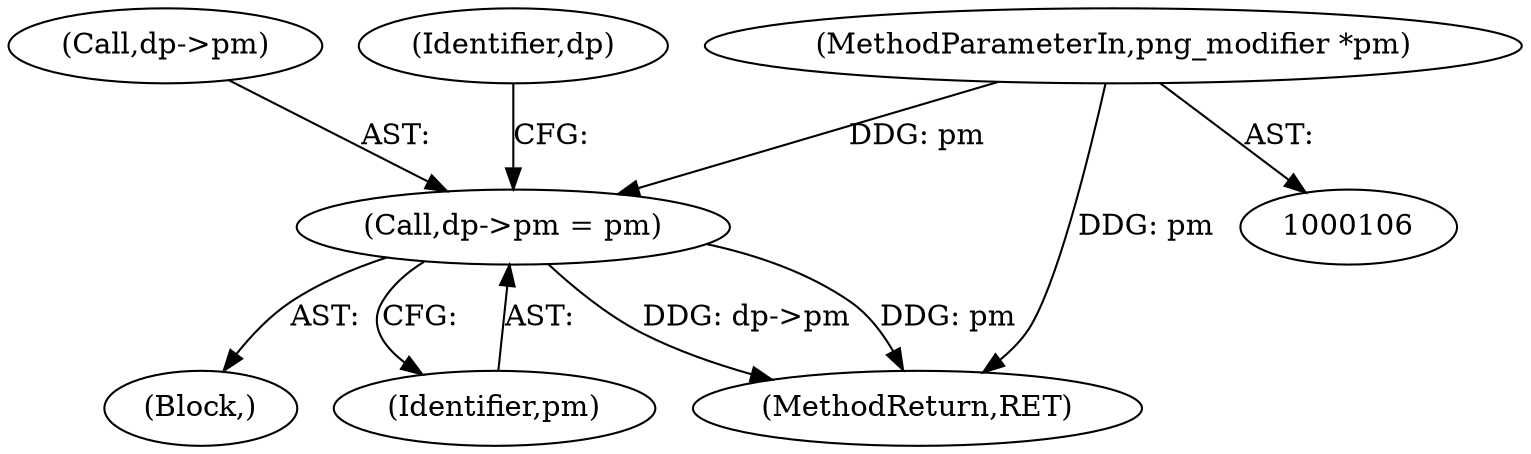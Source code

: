 digraph "0_Android_9d4853418ab2f754c2b63e091c29c5529b8b86ca_146@pointer" {
"1000132" [label="(Call,dp->pm = pm)"];
"1000108" [label="(MethodParameterIn,png_modifier *pm)"];
"1000133" [label="(Call,dp->pm)"];
"1000132" [label="(Call,dp->pm = pm)"];
"1000111" [label="(Block,)"];
"1000108" [label="(MethodParameterIn,png_modifier *pm)"];
"1000136" [label="(Identifier,pm)"];
"1000152" [label="(MethodReturn,RET)"];
"1000139" [label="(Identifier,dp)"];
"1000132" -> "1000111"  [label="AST: "];
"1000132" -> "1000136"  [label="CFG: "];
"1000133" -> "1000132"  [label="AST: "];
"1000136" -> "1000132"  [label="AST: "];
"1000139" -> "1000132"  [label="CFG: "];
"1000132" -> "1000152"  [label="DDG: dp->pm"];
"1000132" -> "1000152"  [label="DDG: pm"];
"1000108" -> "1000132"  [label="DDG: pm"];
"1000108" -> "1000106"  [label="AST: "];
"1000108" -> "1000152"  [label="DDG: pm"];
}
